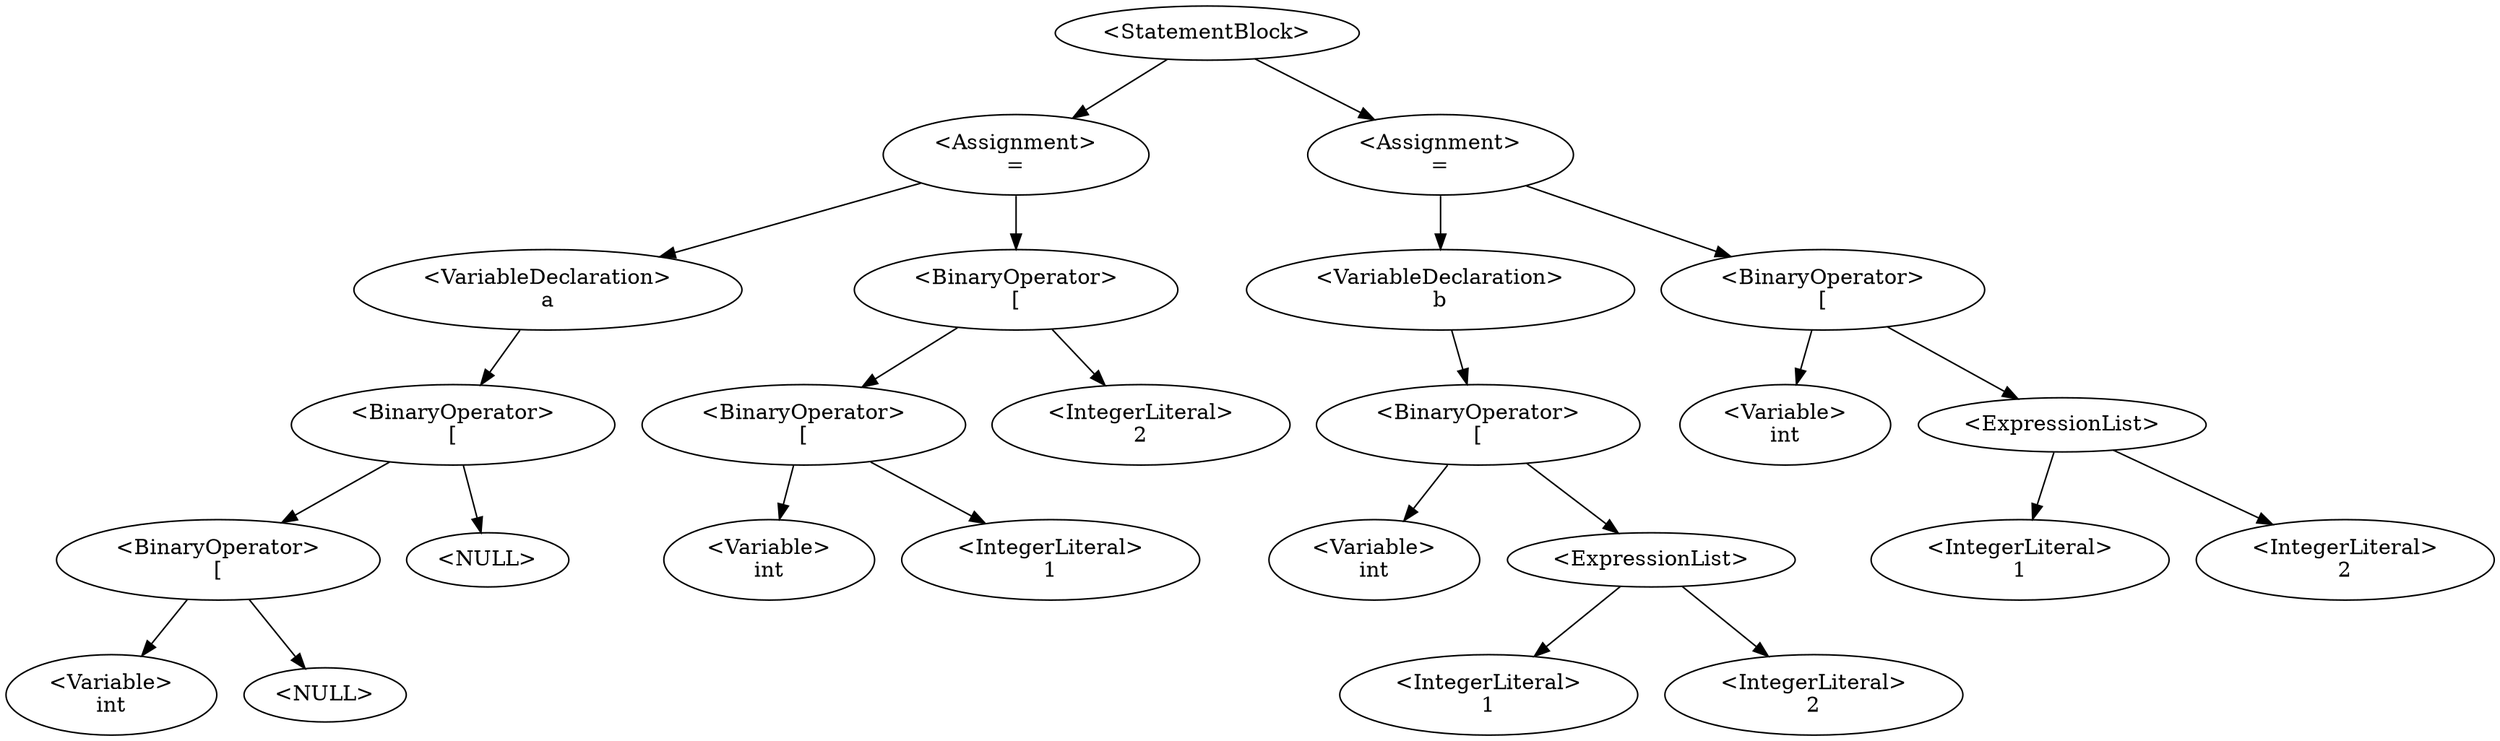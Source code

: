 digraph G {
0 [label="<StatementBlock>"];0->5;0->17;
5 [label="<Assignment>\n="];5->4;5->9;
4 [label="<VariableDeclaration>\na"];4->3;
3 [label="<BinaryOperator>\n["];3->2;3->-1;-1 [label="<NULL>"];
2 [label="<BinaryOperator>\n["];2->1;2->-2;-2 [label="<NULL>"];
1 [label="<Variable>\nint"];
9 [label="<BinaryOperator>\n["];9->7;9->10;
7 [label="<BinaryOperator>\n["];7->6;7->8;
6 [label="<Variable>\nint"];
8 [label="<IntegerLiteral>\n1"];
10 [label="<IntegerLiteral>\n2"];
17 [label="<Assignment>\n="];17->16;17->19;
16 [label="<VariableDeclaration>\nb"];16->12;
12 [label="<BinaryOperator>\n["];12->11;12->14;
11 [label="<Variable>\nint"];
14 [label="<ExpressionList>"];14->13;14->15;
13 [label="<IntegerLiteral>\n1"];
15 [label="<IntegerLiteral>\n2"];
19 [label="<BinaryOperator>\n["];19->18;19->21;
18 [label="<Variable>\nint"];
21 [label="<ExpressionList>"];21->20;21->22;
20 [label="<IntegerLiteral>\n1"];
22 [label="<IntegerLiteral>\n2"];
}
